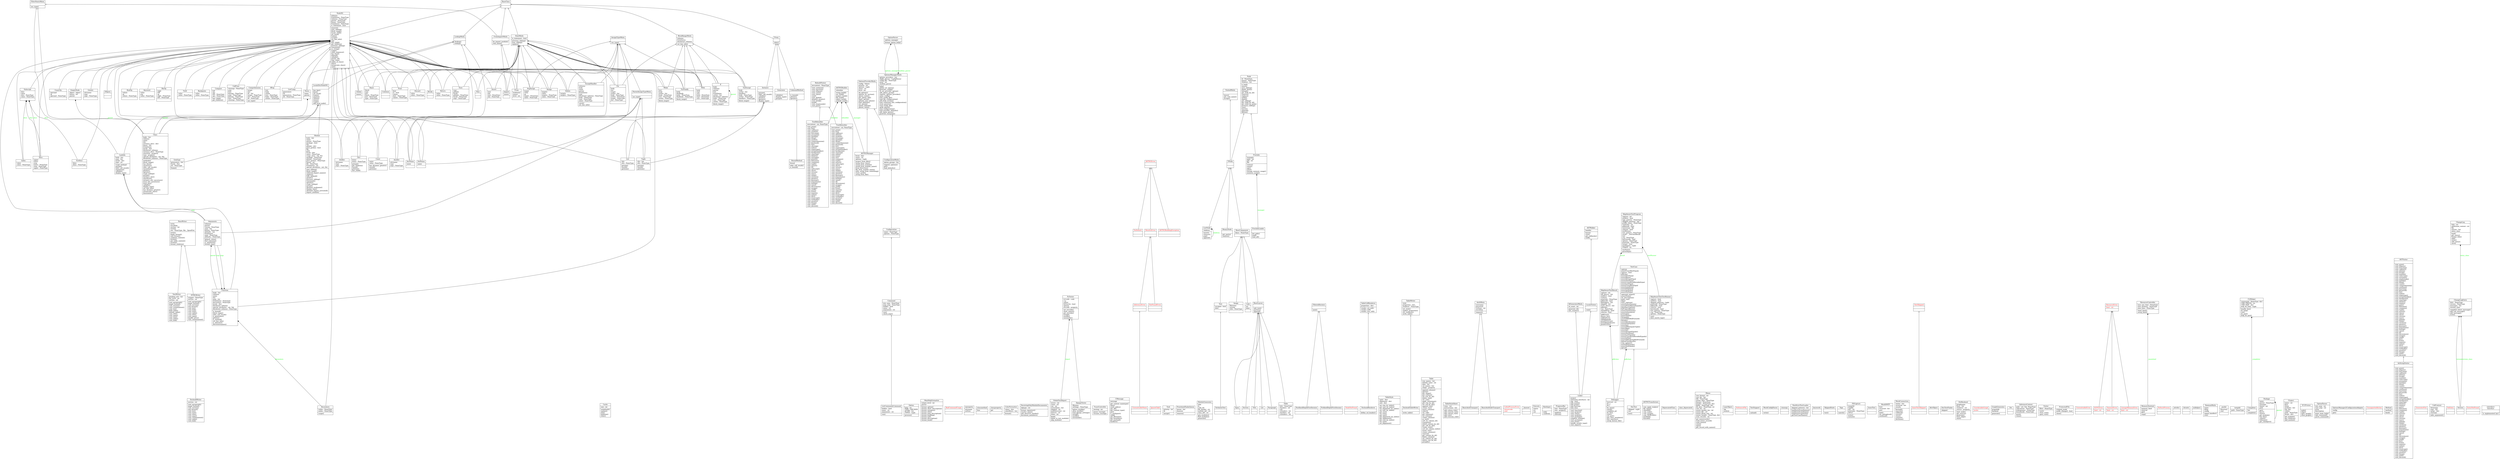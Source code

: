digraph "classes_No_Name" {
charset="utf-8"
rankdir=BT
"4" [shape="record", label="{BaseWriter|write\lencoding\lsection : int\lwriteln\lout : NoneType, file, _SpoofOut\l|write()\lbegin_format()\lend_format()\lcompute_content()\lformat()\lget_table_content()\lwriteln()\lformat_children()\l}"];
"8" [shape="record", label="{DocbookWriter|section : int\l|visit_paragraph()\lbegin_format()\lvisit_section()\lend_format()\lvisit_list()\lvisit_text()\lvisit_title()\lvisit_span()\lvisit_verbatimtext()\lvisit_table()\lvisit_link()\l}"];
"10" [shape="record", label="{FilterStmtsMixin|\l|ass_type()\l}"];
"11" [shape="record", label="{ParentAssignTypeMixin|\l|ass_type()\l}"];
"12" [shape="record", label="{FromImportMixIn|\l|do_import_module()\lreal_name()\l}"];
"13" [shape="record", label="{BlockRangeMixIn|tolineno\lfromlineno\lblockstart_tolineno\l|set_line_info()\l}"];
"14" [shape="record", label="{StmtMixIn|is_statement : bool\l|previous_sibling()\lnext_sibling()\lreplace()\l}"];
"15" [shape="record", label="{AssignTypeMixin|\l|ass_type()\l}"];
"17" [shape="record", label="{TextWriter|pending_urls : list\llist_level : int\lsection : int\l|visit_paragraph()\lbegin_format()\lvisit_section()\lvisit_verbatimtext()\lvisit_list()\lfield_table()\ldefault_table()\lvisit_title()\lvisit_span()\lvisit_text()\lvisit_table()\lvisit_link()\l}"];
"19" [shape="record", label="{Cache|size : int\l|setdefault()\lupdate()\lpop()\lpopitem()\lclear()\l}"];
"21" [shape="record", label="{RebuildVisitor|asscontext : NoneType\l|visit_continue()\lvisit_function()\lvisit_ellipsis()\lvisit_const()\lvisit_class()\lvisit()\lvisit_global()\ldelayed_assattr()\lvisit_break()\lbuild()\lvisit_emptynode()\lvisit_pass()\l}"];
"23" [shape="record", label="{Option|help : str\lTYPE_CHECKER\lATTRS : list\lTYPES : tuple\l|process()\l}"];
"24" [shape="record", label="{OptionParser|options_manager\l|format_option_help()\l}"];
"25" [shape="record", label="{ManHelpFormatter|output_level : int\lparser\l|format_option()\lformat_short_description()\lformat_synopsis()\lformat_title()\lformat_long_description()\lformat_heading()\lformat_tail()\lformat_description()\lformat_head()\l}"];
"27" [fontcolor="red", shape="record", label="{BadCommandUsage|\l|}"];
"28" [shape="record", label="{Command|min_args : NoneType\lmax_args : NoneType\lhidden : bool\lname : str\larguments : str\l|run()\lcheck_args()\l}"];
"29" [shape="record", label="{ListCommandsCommand|hidden : bool\lname : str\larguments : str\l|run()\l}"];
"31" [shape="record", label="{wproperty|attrname\lsetfunc\l|}"];
"32" [shape="record", label="{iclassmethod|func\l|}"];
"33" [shape="record", label="{classproperty|get\l|}"];
"35" [shape="record", label="{ColorFormatter|colors : dict\lcolorfilters : list\l|format()\l}"];
"37" [shape="record", label="{LocalsDictNodeNG|\l|has_key()\lkeys()\lset_local()\lframe()\lqname()\lvalues()\litems()\lscope()\ladd_local_node()\l}"];
"38" [shape="record", label="{Function|body : list\ltolineno\lname\ldoc\largs : list\lfromlineno : NoneType\ldecorators : NoneType\llocals : dict\lblockstart_tolineno\lspecial_attributes : set, Set\lblockstart_tolineno : NoneType\l|is_bound()\lblock_range()\linfer_call_result()\lis_generator()\lgetattr()\lis_method()\lset_line_info()\lis_abstract()\ldecoratornames()\l}"];
"39" [shape="record", label="{Class|body : list\ltolineno\lname\ldoc\linstance_attrs : dict\lbases : list\lfromlineno\llocals : dict\lblockstart_tolineno\linstance_attrs : NoneType\lnewstyle : property\ltype : property\lspecial_attributes : set, Set\lblockstart_tolineno : NoneType\l|methods()\lblock_range()\lhas_base()\lancestors()\linfer_call_result()\lmymethods()\lgetattr()\ligetattr()\lscope_lookup()\lpytype()\linstance_attr()\linterfaces()\linstance_attr_ancestors()\llocal_attr_ancestors()\llocal_attr()\lcallable()\ldisplay_type()\lset_line_info()\lhas_dynamic_getattr()\linstanciate_class()\lbasenames()\l}"];
"40" [shape="record", label="{GenExpr|generators : list\llocals : dict\lelt : NoneType\l|frame()\l}"];
"41" [shape="record", label="{Lambda|body : list\largs : list\llocals : dict\ltype : str\l|scope_lookup()\lpytype()\linfer_call_result()\largnames()\lcallable()\ldisplay_type()\l}"];
"42" [shape="record", label="{Module|body : list\lname\lparent : NoneType\lpackage : bool\ldoc\lglobals : dict\lpure_python : bool\lfile\lpath\llocals : dict\lname : NoneType\lscope_attrs : set, Set\lpackage : NoneType\lglobals : NoneType\lpure_python : NoneType\llineno : int\lfile : NoneType\lfromlineno : int\lspecial_attributes : set, Set\l|next_sibling()\lblock_range()\lwildcard_import_names()\lreplace()\lfully_defined()\lgetattr()\lprevious_sibling()\lstatement()\ligetattr()\lscope_lookup()\lpytype()\labsolute_modname()\ldisplay_type()\labsolute_import_activated()\limport_module()\l}"];
"44" [shape="record", label="{DocstringOnlyModuleDocumenter|objtype : str\l|format_signature()\lresolve_name()\ladd_directive_header()\ldocument_members()\l}"];
"49" [shape="record", label="{GlobalTestReport|errors : int\lctime : int\lran : int\lerrmodules : list\lskipped : int\lmodulescount : int\lfailures : int\lttime : int\l|feed()\lfailed_to_test_module()\lskip_module()\l}"];
"50" [shape="record", label="{TraceController|nesting : int\l|pause_tracing()\lresume_tracing()\l}"];
"51" [shape="record", label="{DjangoTester|dbname\lsettings : NoneType\l|before_testfile()\lafter_testfile()\lload_django_settings()\ltestall()\ltestfile()\ltestonedir()\l}"];
"52" [shape="record", label="{PyTester|errcode : code\lcvg\lreport\lfirstwrite : bool\loptions\lerrcode : property\l|set_errcode()\lshow_report()\lget_errcode()\ltestall()\ltestfile()\ltestonedir()\l}"];
"54" [shape="record", label="{UMessage|message\l|get_content_maintype()\ldate()\lmulti_addrs()\lget_all()\lget_content_type()\lget()\lis_multipart()\lwalk()\lget_filename()\lget_boundary()\lget_payload()\lheaders()\l}"];
"56" [fontcolor="red", shape="record", label="{NoDefault|\l|}"];
"57" [fontcolor="red", shape="record", label="{ResolveError|\l|}"];
"58" [fontcolor="red", shape="record", label="{InferenceError|\l|}"];
"59" [fontcolor="red", shape="record", label="{NotFoundError|\l|}"];
"60" [fontcolor="red", shape="record", label="{UnresolvableName|\l|}"];
"61" [fontcolor="red", shape="record", label="{ASTNGError|\l|}"];
"62" [fontcolor="red", shape="record", label="{ASTNGBuildingException|\l|}"];
"63" [fontcolor="red", shape="record", label="{IgnoreChild|\l|}"];
"65" [shape="record", label="{TreeRebuilder|asscontext : str, NoneType\l|visit_print()\lvisit_list()\lvisit_callfunc()\lvisit_module()\lvisit_listcomp()\lvisit_assname()\lvisit_lambda()\lvisit_ifexp()\lvisit_asslist()\lvisit_comprehension()\lvisit_keyword()\lvisit_for()\lvisit_sliceobj()\lvisit_index()\lvisit_augassign()\lvisit_excepthandler()\lvisit_backquote()\lvisit_unaryop()\lvisit_delattr()\lvisit_asstuple()\lvisit_printnl()\lvisit_delname()\lvisit_compare()\lvisit_tuple()\lvisit_assert()\lvisit_if()\lvisit_subscript()\lvisit_slice()\lvisit_return()\lvisit_exec()\lvisit_while()\lvisit_extslice()\lvisit_getattr()\lvisit_genexpr()\lvisit_arguments()\lvisit_boolop()\lvisit_raise()\lvisit_decorators()\lvisit_assign()\lvisit_yield()\lvisit_from()\lvisit_import()\lvisit_name()\lvisit_dict()\lvisit_tryexcept()\lvisit_tryfinally()\lvisit_assattr()\lvisit_binop()\lvisit_with()\lvisit_discard()\l}"];
"67" [shape="record", label="{Task|priority : int\lid\l|merge()\l}"];
"68" [shape="record", label="{PrioritizedTasksQueue|queue : list\lmaxsize\l|remove()\l}"];
"71" [shape="record", label="{ModuleGenerator|title\lfn\lcode_dir\lfile_header : str\lmodule_def : str\lclass_def : str\l|gen_modules()\lfind_modules()\lgenerate()\l}"];
"73" [shape="record", label="{Node|id : NoneType\lparent : NoneType\lchildren : list\l|is_leaf()\linsert()\lnext_sibling()\ldepth_down()\llineage()\lget_node_by_id()\lremove()\lreplace()\lwidth()\ldepth()\lget_sibling()\lget_child_by_id()\lget_child_by_path()\lprevious_sibling()\lroot()\lleaves()\lappend()\lflatten()\l}"];
"74" [shape="record", label="{ListNode|children\l|insert()\lremove()\lpop()\lappend()\l}"];
"75" [shape="record", label="{PostfixedDepthFirstIterator|\l|}"];
"76" [shape="record", label="{BinaryNode|\l|get_parts()\lremove()\l}"];
"77" [fontcolor="red", shape="record", label="{NodeNotFound|\l|}"];
"78" [shape="record", label="{VNode|\l|}"];
"79" [shape="record", label="{PrefixedDepthFirstIterator|\l|}"];
"82" [shape="record", label="{DocbookRenderer|\l|define_col_header()\l}"];
"83" [shape="record", label="{TableCellRenderer|properties : dict\l|render_col_cell()\lrender_cell()\lrender_row_cell()\l}"];
"84" [shape="record", label="{TableStyle|units : dict\lalignment : dict\lsize : dict\l|set_size_by_index()\lget_unit_by_index()\lset_alignment_by_index()\lset_unit_by_index()\lget_size()\lset_size()\lget_unit()\lget_alignment_by_index()\lget_alignment()\lget_size_by_index()\lset_unit()\lset_alignment()\l}"];
"85" [shape="record", label="{TableWriter|style\lproperties : dict\lrenderer : NoneType\l|set_style()\lupdate_properties()\lset_renderer()\lwrite_table()\l}"];
"86" [shape="record", label="{DocbookTableWriter|\l|write_table()\l}"];
"87" [shape="record", label="{Table|row_names : list\ldefault_value : int\ldata : list\lcol_names : list\lshape : property\l|append_column()\lpprint()\lget_shape()\lget_column()\lset_row_by_id()\ldelete_row()\lset_row()\lapply_stylesheet()\lget_row_by_id()\lset_cell_by_ids()\lappend_row()\lcreate_row()\linsert_column()\lselect()\lset_cell()\lget_columns()\lset_column()\lcreate_column()\las_text()\lsort_by_column_id()\ltranspose()\ldelete_column_by_id()\lget_cell_by_ids()\lcreate_rows()\lsort_by_column_index()\linsert_row()\lcreate_columns()\lremove()\lget_column_by_id()\ldelete_column()\lset_column_by_id()\ldelete_row_by_id()\lgroupby()\l}"];
"88" [shape="record", label="{TableStyleSheet|rules : list\linstructions : list\l|add_colavg_rule()\ladd_rowavg_rule()\ladd_colsum_rule()\ladd_rule()\ladd_rowsum_rule()\l}"];
"90" [shape="record", label="{BasicAuthTransport|\l|}"];
"91" [shape="record", label="{BasicAuthSafeTransport|\l|}"];
"92" [shape="record", label="{AuthMixin|username\lpassword\lverbose : int\lencoding\l|request()\l}"];
"94" [fontcolor="red", shape="record", label="{CalledProcessError|returncode\lcmd\l|}"];
"95" [shape="record", label="{_baseset|\l|}"];
"97" [shape="record", label="{Execute|status\lerr\lout\l|}"];
"98" [shape="record", label="{RawInput|\l|ask()\lconfirm()\l}"];
"99" [shape="record", label="{ProgressBar|text : NoneType\ltext : property\l|update()\lrefresh()\l}"];
"101" [shape="record", label="{Linker|project\linherited_interfaces : int\ltag : bool\llink_module\llink_project\llink_function\llink_class\l|visit_function()\lvisit_project()\lvisit_class()\lvisit_module()\lvisit_package()\lcompute_module()\lvisit_assname()\lvisit_from()\lhandle_assattr_type()\lvisit_import()\l}"];
"102" [shape="record", label="{IdGeneratorMixIn|id_count : int\l|generate_id()\linit_counter()\l}"];
"104" [shape="record", label="{Debugger|lastcmd : str\ldo_o\ldo_l\l|do_open()\lsetup()\lcomplete_p()\ldo_list()\lstart()\lset_quit()\lget_class_members()\lattr_matches()\lsetup_history_file()\l}"];
"106" [shape="record", label="{ASTNGTransformer|\l|com_apply_trailer()\lfile_input()\lclassdef()\lcom_node()\lcom_assign()\lcom_NEWLINE()\llambdef()\lfuncdef()\l}"];
"108" [shape="record", label="{ASTNGBuilder|rebuilder\l|string_build()\last_build()\linspect_build()\lfile_build()\lobject_build()\lmodule_build()\l}"];
"110" [shape="record", label="{DeprecatedClass|\l|}"];
"111" [shape="record", label="{class_deprecated|\l|}"];
"113" [shape="record", label="{Dbase|row_format : str\lrow_ids : list\lfdb : NoneType\lmemo_data : NoneType\lfmemo : NoneType\lheader : NoneType, dict\lfields : NoneType, dict\ldb_data : NoneType, str\lrow_len : int\lmemo_header_len : int\lmemo_file : str\lmemo_block_size : int\lmemo_header : NoneType, dict\lnum_records : int\l|get_numrecords()\lread_memo_record()\lread_memo()\lclose()\lopen()\lget_record_with_names()\l}"];
"115" [shape="record", label="{LazyObject|obj\lmodule\l|}"];
"116" [fontcolor="red", shape="record", label="{NoSourceFile|\l|}"];
"118" [shape="record", label="{TestSupport|\l|unload()\l}"];
"119" [shape="record", label="{MockConfigParser|\l|write()\l}"];
"120" [shape="record", label="{starargs|\l|}"];
"121" [shape="record", label="{NonStrictTestLoader|skipped_patterns : list\l|loadTestsFromNames()\lloadTestsFromName()\lloadTestsFromSuite()\lgetTestCaseNames()\l}"];
"122" [shape="record", label="{keywords|\l|}"];
"123" [shape="record", label="{SkippedSuite|\l|test()\l}"];
"124" [shape="record", label="{SkipAwareTestProgram|capture : int\lexitfirst : bool\ltags_pattern : NoneType\lskipped_patterns : list\lprofile_name : NoneType\lverbosity : int\lpdbmode : bool\loutstream : file\lcolorize : bool\ltestRunner\ltest_pattern : NoneType\lresult : _TextTestResult\ltest\lcvg : NoneType\lbatchmode : bool\loptions : NoneType\lprintonly : NoneType\lrestart : bool\ltestNames : tuple\lUSAGE : str\l|runTests()\lparseArgs()\l}"];
"125" [shape="record", label="{Tags|\l|match()\l}"];
"126" [shape="record", label="{SkipAwareTextTestRunner|capture : bool\lexitfirst : bool\lskipped_patterns : tuple\lprintonly : NoneType\lpdbmode : bool\lcolorize : bool\lbatchmode : bool\ltest_pattern : NoneType\lcvg : NoneType\loptions : NoneType\l|run()\ldoes_match_tags()\l}"];
"127" [shape="record", label="{TestCase|capture\lassertUnordIterEquals\lcapture : bool\lpdbclass\lassertDictEqual\lassertRaises\lassertStreamEqual\lassertTextEqual\lassertUnorderedIterableEqual\lassertListEqual\lassertUnordIterEqual\lassertLineEqual\lassertFileEqual\lassertSetEqual\lassertDirEqual\l|captured_output()\lassertNone()\lset_description()\lquiet_run()\lskip()\lstart_capture()\lassertLinesEquals()\lassertFloatAlmostEquals()\lshortDescription()\lfailUnlessRaises()\lassertTextEquals()\lassertIsInstance()\lprintonly()\lassertNotIn()\ldatapath()\lassertXMLWellFormed()\ldatadir()\lassertDictEquals()\lassertFileEquals()\lassertIn()\lassertXMLEqualsTuple()\linnerSkip()\lassertIs()\lassertStreamEquals()\lassertNotNone()\lassertListEquals()\lassertUnorderedIterableEquals()\lassertIsNot()\lassertXMLStringWellFormed()\ldefaultTestResult()\lstop_capture()\lassertDirEquals()\lassertSetEquals()\loptval()\l}"];
"128" [shape="record", label="{DocTest|skipped : tuple\lrun\l|test()\l}"];
"129" [shape="record", label="{FDCapture|targetfd\ltmpfile\lattr : str\lprintonly : NoneType\loldval\l|write()\lrestore()\l}"];
"130" [shape="record", label="{InnerTest|\l|}"];
"131" [shape="record", label="{MockSMTP|host\lreveived : list\lport\l|quit()\lset_debuglevel()\lsendmail()\l}"];
"132" [shape="record", label="{MockConnection|states : list\lreceived : list\lresults\l|fetchall()\lexecute()\lrollback()\lcursor()\lclose()\lcommit()\lfetchone()\l}"];
"133" [fontcolor="red", shape="record", label="{InnerTestSkipped|\l|}"];
"134" [fontcolor="red", shape="record", label="{TestSkipped|\l|}"];
"135" [shape="record", label="{AttrObject|\l|}"];
"136" [shape="record", label="{DocTestFinder|skipped\l|}"];
"137" [shape="record", label="{SkipAwareTestResult|capture : int\lfail_descrs : list\lexitfirst : bool\lverbose\lprintonly : NoneType\lpdbmode : bool\ldebuggers : list\lskipped : list\lerror_descrs : list\lpdbclass\lcvg : NoneType\lshouldStop : bool\lcolorize : bool\l|addError()\ldescrs_for()\laddFailure()\laddSkipped()\lprintErrorList()\lprintSkippedList()\lprintErrors()\l}"];
"139" [shape="record", label="{HTMLWriter|snippet : NoneType\lsection : int\l|visit_paragraph()\lbegin_format()\lvisit_section()\lend_format()\lvisit_list()\lvisit_link()\lvisit_text()\lvisit_table()\lvisit_title()\lvisit_span()\lhandle_attrs()\lvisit_verbatimtext()\l}"];
"144" [shape="record", label="{Span|\l|}"];
"145" [shape="record", label="{Section|\l|}"];
"146" [shape="record", label="{Title|\l|}"];
"147" [shape="record", label="{Text|escaped : bool\ldata\l|}"];
"148" [shape="record", label="{Image|filename\lstream\ltitle : NoneType\l|}"];
"149" [shape="record", label="{List|\l|}"];
"150" [shape="record", label="{Paragraph|\l|}"];
"151" [shape="record", label="{Link|url\llabel\l|}"];
"152" [shape="record", label="{VerbatimText|\l|}"];
"153" [shape="record", label="{Table|title : NoneType\lrheaders : int\lcols\lrrheaders : int\lcheaders : int\lrcheaders : int\l|}"];
"154" [shape="record", label="{BaseComponent|klass : NoneType\l|}"];
"155" [shape="record", label="{BaseLayout|\l|add_text()\lparents()\lappend()\l}"];
"158" [shape="record", label="{DotBackend|graphname\llines : list\lrenderer : str\lsource : property\l|emit_node()\lget_source()\lgenerate()\lemit_edge()\lemit()\l}"];
"159" [fontcolor="red", shape="record", label="{UnorderableGraph|cycles\l|}"];
"160" [shape="record", label="{GraphGenerator|propshdlr\lbackend\l|generate()\l}"];
"162" [shape="record", label="{Index|value\lvalue : NoneType\l|}"];
"163" [shape="record", label="{Global|names\l|}"];
"164" [shape="record", label="{Const|name\lvalue : NoneType\l|has_dynamic_getattr()\litered()\lgetitem()\l}"];
"165" [shape="record", label="{Raise|tback\ltype\linst\ltback : NoneType\linst : NoneType\ltype : NoneType\l|}"];
"166" [shape="record", label="{For|body\liter\ltarget\lorelse : list\lbody : NoneType\lorelse : NoneType\ltarget : NoneType\liter : NoneType\l|}"];
"167" [shape="record", label="{UnaryOp|operand\lop\loperand : NoneType\l|}"];
"168" [shape="record", label="{DelAttr|attrname\lexpr\lexpr : NoneType\l|}"];
"169" [shape="record", label="{Getattr|attrname\lexpr\lexpr : NoneType\l|}"];
"170" [shape="record", label="{Slice|upper\llower\lstep\llower : NoneType\lstep : NoneType\lupper : NoneType\l|}"];
"171" [shape="record", label="{Dict|items\litems : NoneType\l|pytype()\lget_children()\litered()\lgetitem()\llast_child()\l}"];
"172" [shape="record", label="{Arguments|tolineno\lparent\lvararg : NoneType\largs : list\lkwarg : NoneType\ldefaults : list\lfromlineno\largs : NoneType\ldefaults : NoneType\l|default_value()\lfind_argname()\lis_argument()\lformat_args()\l}"];
"173" [shape="record", label="{Import|names\l|}"];
"174" [shape="record", label="{Print|dest\lnl : bool\lvalues\ldest : NoneType\lvalues : NoneType\l|}"];
"175" [shape="record", label="{Ellipsis|\l|}"];
"176" [shape="record", label="{Subscript|slice\lvalue\lslice : NoneType\lvalue : NoneType\l|}"];
"177" [shape="record", label="{Decorators|nodes : NoneType\lnodes : NoneType\l|scope()\l}"];
"178" [shape="record", label="{TryExcept|body\lorelse : list\lhandlers\lbody : NoneType\lorelse : NoneType\lhandlers : NoneType\l|block_range()\l}"];
"179" [shape="record", label="{Name|name\lparent\l|}"];
"180" [shape="record", label="{Break|\l|}"];
"181" [shape="record", label="{Return|value\lvalue : NoneType\l|}"];
"182" [shape="record", label="{Assert|test\lfail\ltest : NoneType\lfail : NoneType\l|}"];
"183" [shape="record", label="{Tuple|elts : list\lelts : NoneType\l|pytype()\litered()\lgetitem()\l}"];
"184" [shape="record", label="{TryFinally|body\lfinalbody\lbody : NoneType\lfinalbody : NoneType\l|block_range()\l}"];
"185" [shape="record", label="{EmptyNode|object : object\llineno : int\lparent\l|}"];
"186" [shape="record", label="{With|body\lexpr\lvars\lbody : NoneType\lexpr : NoneType\lvars : NoneType\l|}"];
"187" [shape="record", label="{BoolOp|values\lop\lvalues : NoneType\l|}"];
"188" [shape="record", label="{AssAttr|attrname\lexpr\lexpr : NoneType\l|}"];
"189" [shape="record", label="{Keyword|value\larg\lvalue : NoneType\l|}"];
"190" [shape="record", label="{BinOp|right\lleft\lop\lright : NoneType\lleft : NoneType\l|}"];
"191" [shape="record", label="{AugAssign|target\lvalue\lop\ltarget : NoneType\lvalue : NoneType\l|}"];
"192" [shape="record", label="{List|elts\lelts : NoneType\l|pytype()\litered()\lgetitem()\l}"];
"193" [shape="record", label="{Yield|value\lvalue : NoneType\l|}"];
"194" [shape="record", label="{ExceptHandler|tolineno\lbody\lname\lparent\lfromlineno\ltype\lblockstart_tolineno : NoneType\lbody : NoneType\ltype : NoneType\lname : NoneType\l|catch()\lset_line_info()\l}"];
"195" [shape="record", label="{AssName|name\l|}"];
"196" [shape="record", label="{From|modname\lnames\llevel : int\l|}"];
"197" [shape="record", label="{Continue|\l|}"];
"198" [shape="record", label="{Backquote|value\lvalue : NoneType\l|}"];
"199" [shape="record", label="{Discard|value\lvalue : NoneType\l|}"];
"200" [shape="record", label="{Assign|targets\lvalue\ltargets : NoneType\lvalue : NoneType\l|}"];
"201" [shape="record", label="{Delete|targets\ltargets : NoneType\l|}"];
"202" [shape="record", label="{ExtSlice|dims\ldims : NoneType\l|}"];
"203" [shape="record", label="{Compare|left\lops\lleft : NoneType\lops : NoneType\l|last_child()\lget_children()\l}"];
"204" [shape="record", label="{DelName|name\l|}"];
"205" [shape="record", label="{CallFunc|starargs : NoneType\largs\lfunc\lkwargs : NoneType\largs : NoneType\lkwargs : NoneType\lfunc : NoneType\lstarargs : NoneType\l|}"];
"206" [shape="record", label="{Exec|expr\lglobals\llocals\lglobals : NoneType\llocals : NoneType\lexpr : NoneType\l|}"];
"207" [shape="record", label="{While|test\lbody\lorelse : list\lbody : NoneType\ltest : NoneType\lorelse : NoneType\l|block_range()\l}"];
"208" [shape="record", label="{LookupMixIn|\l|ilookup()\llookup()\l}"];
"209" [shape="record", label="{Comprehension|target\liter\lifs : list\ltarget : NoneType\liter : NoneType\lifs : NoneType\l|ass_type()\l}"];
"210" [shape="record", label="{Pass|\l|}"];
"211" [shape="record", label="{IfExp|test\lbody\lorelse\ltest : NoneType\lbody : NoneType\lorelse : NoneType\l|}"];
"212" [shape="record", label="{ListComp|generators\lelt\lgenerators : NoneType\lelt : NoneType\l|}"];
"213" [shape="record", label="{If|body\ltolineno\lparent\ltest\lfromlineno\lorelse : list\lblockstart_tolineno\lbody : NoneType\ltest : NoneType\lorelse : NoneType\l|block_range()\l}"];
"216" [shape="record", label="{Generator|\l|callable()\ldisplay_type()\lpytype()\l}"];
"217" [shape="record", label="{Instance|\l|pytype()\linfer_call_result()\lcallable()\lgetattr()\ligetattr()\ldisplay_type()\l}"];
"218" [shape="record", label="{Proxy|\l|infer()\l}"];
"219" [shape="record", label="{UnboundMethod|\l|is_bound()\lgetattr()\ligetattr()\l}"];
"220" [shape="record", label="{_Yes|\l|}"];
"221" [shape="record", label="{InferenceContext|path : set, Set, NoneType\lcallcontext : NoneType\llookupname : NoneType\lboundnode : NoneType\l|push()\lclone()\l}"];
"222" [shape="record", label="{NodeNG|tolineno\lfromlineno : NoneType\ltolineno : NoneType\lparent : NoneType\llineno : NoneType\lfromlineno : NoneType\lis_statement : bool\l|nearest()\lnext_sibling()\lblock_range()\llocate_child()\lset_local()\lframe()\laccept()\lset_line_info()\leq()\llast_child()\lget_children()\lprevious_sibling()\lstatement()\las_string()\lscope()\lchild_sequence()\lhas_base()\linfered()\lcallable()\lparent_of()\lrepr_tree()\lnodes_of_class()\linfer()\linstanciate_class()\lroot()\l}"];
"223" [shape="record", label="{BoundMethod|bound\l|infer_call_result()\lis_bound()\l}"];
"224" [shape="record", label="{BaseClass|\l|}"];
"226" [shape="record", label="{Visitor|filter : NoneType\l|visit()\lclose_visit()\lopen_visit()\l}"];
"227" [shape="record", label="{FilteredIterator|\l|next()\l}"];
"228" [shape="record", label="{VisitedMixIn|\l|leave()\lget_visit_name()\laccept()\l}"];
"230" [shape="record", label="{ProtectedFile|original_mode\lmode_changed : bool\l|close()\l}"];
"231" [fontcolor="red", shape="record", label="{UnresolvableError|\l|}"];
"233" [fontcolor="red", shape="record", label="{XCPUError|limit : str\l|}"];
"234" [shape="record", label="{ProcInfoLoader|\l|list_pids()\lload()\lload_all()\l}"];
"235" [shape="record", label="{ResourceController|max_cpu_time : NoneType\lmax_memory : NoneType\lmax_time : NoneType\l|clean_limit()\lsetup_limit()\l}"];
"236" [shape="record", label="{MemorySentinel|memory_limit\linterval\lgpid\l|stop()\l}"];
"237" [fontcolor="red", shape="record", label="{ResourceError|limit : str\l|}"];
"238" [shape="record", label="{ProcInfo|manager\lppid : int\lpid : int\lfile\l|status()\lname()\lage()\ltime()\llineage_memory_usage()\lmemory_usage()\l}"];
"239" [fontcolor="red", shape="record", label="{TimeoutError|limit : str\l|}"];
"240" [fontcolor="red", shape="record", label="{LineageMemoryError|limit : str\l|}"];
"241" [fontcolor="red", shape="record", label="{NoSuchProcess|\l|}"];
"243" [shape="record", label="{attrdict|\l|}"];
"244" [shape="record", label="{dictattr|\l|}"];
"245" [shape="record", label="{nullobject|\l|}"];
"248" [shape="record", label="{TreeRebuilder|asscontext : str, NoneType\l|visit_print()\lvisit_list()\lvisit_callfunc()\lvisit_delete()\lvisit_module()\lvisit_listcomp()\lvisit_lambda()\lvisit_ifexp()\lvisit_comprehension()\lvisit_keyword()\lvisit_for()\lvisit_augassign()\lvisit_excepthandler()\lvisit_backquote()\lvisit_unaryop()\lvisit_index()\lvisit_num()\lvisit_str()\lvisit_compare()\lvisit_tuple()\lvisit_assert()\lvisit_subscript()\lvisit_slice()\lvisit_return()\lvisit_exec()\lvisit_while()\lvisit_extslice()\lvisit_getattr()\lvisit_genexpr()\lvisit_arguments()\lvisit_boolop()\lvisit_raise()\lvisit_if()\lvisit_decorators()\lvisit_assign()\lvisit_yield()\lvisit_from()\lvisit_import()\lvisit_name()\lvisit_dict()\lvisit_tryexcept()\lvisit_tryfinally()\lvisit_assattr()\lvisit_binop()\lvisit_with()\lvisit_discard()\l}"];
"251" [shape="record", label="{DaemonMixIn|name\ldelay\lconfig\l|signal_handler()\lrun()\l}"];
"253" [shape="record", label="{pushd|directory\lcwd\l|}"];
"254" [shape="record", label="{tempdir|path : NoneType\l|}"];
"256" [shape="record", label="{CLIHelper|commands : NoneType, dict\lCMD_PREFIX : str\lCMD_MAP : dict\lhelp_do_help : tuple\l|handle_line()\ldo_help()\lrun()\ldo_quit()\lhelp_do_quit()\l}"];
"257" [shape="record", label="{Completer|list\l|complete()\l}"];
"260" [shape="record", label="{Package|name\lparent : NoneType\lmanager\llineno : int\lpath\l|get()\lkeys()\litems()\lget_module()\lhas_key()\lvalues()\lfullname()\lget_subobject()\l}"];
"261" [shape="record", label="{Project|name : str\lkeys\litems\lmodules : list\lhas_key\lvalues\lpath : NoneType\llocals : dict\l|get_module()\lget_children()\ladd_module()\l}"];
"262" [shape="record", label="{ASTNGManager|brain : dict\lname : str\loptions : tuple\l|project_from_files()\lastng_from_class()\lastng_from_module()\lastng_from_module_name()\lfrom_directory()\lfile_from_module_name()\linfer_astng_from_something()\lreset_cache()\lastng_from_file()\l}"];
"264" [shape="record", label="{VCGPrinter|\l|node()\ledge()\lopen_graph()\lclose_graph()\l}"];
"266" [shape="record", label="{OptionParser|min_args : int\lmax_args : int\lprog\ldescription\l|print_main_help()\ladd_command()\lparse_command()\l}"];
"268" [shape="record", label="{OptionsManager2ConfigurationAdapter|config\l|get()\l}"];
"269" [fontcolor="red", shape="record", label="{UnsupportedAction|\l|}"];
"270" [shape="record", label="{Method|method\l|bind()\l}"];
"271" [shape="record", label="{ConfigurationMixIn|option_groups : list\l|register_options()\lget()\lload_defaults()\l}"];
"272" [shape="record", label="{OptionsProviderMixIn|config : Values\lpriority : int\loptions : tuple\lname : str\llevel : int\l|all_options()\loptions_by_section()\loption_name()\lget_option_def()\linput_option()\loptions_and_values()\lload_defaults()\lset_option()\loption_default()\loption_value()\l}"];
"273" [shape="record", label="{OptionsManagerMixIn|options_providers : list\lcfgfile_parser : ConfigParser\lconfig_file : NoneType\lquiet : int\lcmdline_parser\l|help()\lglobal_set_option()\lgenerate_config()\lcb_set_provider_option()\ladd_option_group()\lregister_options_provider()\linput_config()\lload_config_file()\lload_file_configuration()\ladd_help_section()\lload_command_line_configuration()\lreset_parsers()\lread_config_file()\loptik_option()\lload_configuration()\lload_provider_defaults()\ladd_optik_option()\lgenerate_manpage()\l}"];
"274" [shape="record", label="{Configuration|name : NoneType\loptions : NoneType\l|}"];
"277" [shape="record", label="{LocalsVisitor|\l|visit()\l}"];
"278" [shape="record", label="{ASTWalker|handler\l|leave()\lvisit()\lget_callbacks()\lwalk()\l}"];
"279" [shape="record", label="{ASTVisitor|\l|visit_print()\lvisit_ellipsis()\lvisit_listcomp()\lvisit_callfunc()\lvisit_delete()\lvisit_break()\lvisit_module()\lvisit_subscript()\lvisit_assname()\lvisit_emptynode()\lvisit_lambda()\lvisit_ifexp()\lvisit_const()\lvisit_comprehension()\lvisit_continue()\lvisit_function()\lvisit_keyword()\lvisit_for()\lvisit_index()\lvisit_augassign()\lvisit_excepthandler()\lvisit_backquote()\lvisit_unaryop()\lvisit_delattr()\lvisit_empty()\lvisit_pass()\lvisit_delname()\lvisit_compare()\lvisit_tuple()\lvisit_assert()\lvisit_class()\lvisit_slice()\lvisit_return()\lvisit_exec()\lvisit_global()\lvisit_while()\lvisit_extslice()\lvisit_getattr()\lvisit_genexpr()\lvisit_arguments()\lvisit_boolop()\lvisit_raise()\lvisit_if()\lvisit_decorators()\lvisit_assign()\lvisit_yield()\lvisit_list()\lvisit_from()\lvisit_import()\lvisit_name()\lvisit_dict()\lvisit_tryexcept()\lvisit_tryfinally()\lvisit_assattr()\lvisit_binop()\lvisit_with()\lvisit_discard()\l}"];
"281" [shape="record", label="{AsStringVisitor|\l|visit_print()\lvisit_ellipsis()\lvisit_listcomp()\lvisit_callfunc()\lvisit_delete()\lvisit_break()\lvisit_module()\lvisit_subscript()\lvisit_assname()\lvisit_lambda()\lvisit_ifexp()\lvisit_const()\lvisit_comprehension()\lvisit_continue()\lvisit_function()\lvisit_keyword()\lvisit_for()\lvisit_index()\lvisit_augassign()\lvisit_excepthandler()\lvisit_backquote()\lvisit_unaryop()\lvisit_delattr()\lvisit_empty()\lvisit_pass()\lvisit_delname()\lvisit_compare()\lvisit_tuple()\lvisit_assert()\lvisit_class()\lvisit_slice()\lvisit_return()\lvisit_exec()\lvisit_global()\lvisit_while()\lvisit_extslice()\lvisit_getattr()\lvisit_genexpr()\lvisit_arguments()\lvisit_boolop()\lvisit_raise()\lvisit_if()\lvisit_decorators()\lvisit_assign()\lvisit_yield()\lvisit_list()\lvisit_from()\lvisit_import()\lvisit_name()\lvisit_dict()\lvisit_tryexcept()\lvisit_tryfinally()\lvisit_assattr()\lvisit_binop()\lvisit_with()\lvisit_discard()\l}"];
"283" [fontcolor="red", shape="record", label="{GeneratorExit|\l|}"];
"284" [shape="record", label="{CallContext|dstarargs\largs : list\lnargs : dict\lstarargs\l|infer_argument()\l}"];
"286" [fontcolor="red", shape="record", label="{NoEntry|\l|}"];
"287" [shape="record", label="{ChangeLog|title : str\ladditional_content : str\lfile\lentries : list\lentry_class\l|load()\lget_entry()\lformat_title()\ladd()\lwrite()\ladd_entry()\lsave()\l}"];
"288" [shape="record", label="{ChangeLogEntry|date : NoneType\lversion : NoneType\lmessages : list\lversion_class\l|complete_latest_message()\ladd_sub_message()\ladd_message()\lwrite()\l}"];
"289" [shape="record", label="{Version|\l|}"];
"290" [fontcolor="red", shape="record", label="{EntryNotFound|\l|}"];
"292" [shape="record", label="{«interface»\nInterface|\l|is_implemented_by()\l}"];
"8" -> "139" [arrowtail="none", arrowhead="empty"];
"11" -> "15" [arrowtail="none", arrowhead="empty"];
"12" -> "224" [arrowtail="none", arrowhead="empty"];
"12" -> "10" [arrowtail="none", arrowhead="empty"];
"13" -> "224" [arrowtail="none", arrowhead="empty"];
"14" -> "224" [arrowtail="none", arrowhead="empty"];
"17" -> "4" [arrowtail="none", arrowhead="empty"];
"28" -> "274" [arrowtail="none", arrowhead="empty"];
"29" -> "28" [arrowtail="none", arrowhead="empty"];
"37" -> "208" [arrowtail="none", arrowhead="empty"];
"37" -> "222" [arrowtail="none", arrowhead="empty"];
"38" -> "14" [arrowtail="none", arrowhead="empty"];
"38" -> "41" [arrowtail="none", arrowhead="empty"];
"39" -> "14" [arrowtail="none", arrowhead="empty"];
"39" -> "37" [arrowtail="none", arrowhead="empty"];
"39" -> "10" [arrowtail="none", arrowhead="empty"];
"40" -> "37" [arrowtail="none", arrowhead="empty"];
"41" -> "37" [arrowtail="none", arrowhead="empty"];
"41" -> "10" [arrowtail="none", arrowhead="empty"];
"42" -> "37" [arrowtail="none", arrowhead="empty"];
"51" -> "52" [arrowtail="none", arrowhead="empty"];
"56" -> "61" [arrowtail="none", arrowhead="empty"];
"57" -> "61" [arrowtail="none", arrowhead="empty"];
"58" -> "57" [arrowtail="none", arrowhead="empty"];
"59" -> "57" [arrowtail="none", arrowhead="empty"];
"60" -> "58" [arrowtail="none", arrowhead="empty"];
"62" -> "61" [arrowtail="none", arrowhead="empty"];
"65" -> "21" [arrowtail="none", arrowhead="empty"];
"74" -> "78" [arrowtail="none", arrowhead="empty"];
"75" -> "227" [arrowtail="none", arrowhead="empty"];
"76" -> "78" [arrowtail="none", arrowhead="empty"];
"78" -> "73" [arrowtail="none", arrowhead="empty"];
"78" -> "228" [arrowtail="none", arrowhead="empty"];
"79" -> "227" [arrowtail="none", arrowhead="empty"];
"82" -> "83" [arrowtail="none", arrowhead="empty"];
"86" -> "85" [arrowtail="none", arrowhead="empty"];
"90" -> "92" [arrowtail="none", arrowhead="empty"];
"91" -> "92" [arrowtail="none", arrowhead="empty"];
"101" -> "102" [arrowtail="none", arrowhead="empty"];
"101" -> "277" [arrowtail="none", arrowhead="empty"];
"128" -> "127" [arrowtail="none", arrowhead="empty"];
"133" -> "134" [arrowtail="none", arrowhead="empty"];
"139" -> "4" [arrowtail="none", arrowhead="empty"];
"144" -> "155" [arrowtail="none", arrowhead="empty"];
"145" -> "155" [arrowtail="none", arrowhead="empty"];
"146" -> "155" [arrowtail="none", arrowhead="empty"];
"147" -> "154" [arrowtail="none", arrowhead="empty"];
"148" -> "154" [arrowtail="none", arrowhead="empty"];
"149" -> "155" [arrowtail="none", arrowhead="empty"];
"150" -> "155" [arrowtail="none", arrowhead="empty"];
"151" -> "154" [arrowtail="none", arrowhead="empty"];
"152" -> "147" [arrowtail="none", arrowhead="empty"];
"153" -> "155" [arrowtail="none", arrowhead="empty"];
"154" -> "78" [arrowtail="none", arrowhead="empty"];
"155" -> "154" [arrowtail="none", arrowhead="empty"];
"162" -> "222" [arrowtail="none", arrowhead="empty"];
"163" -> "14" [arrowtail="none", arrowhead="empty"];
"163" -> "222" [arrowtail="none", arrowhead="empty"];
"164" -> "222" [arrowtail="none", arrowhead="empty"];
"164" -> "217" [arrowtail="none", arrowhead="empty"];
"165" -> "14" [arrowtail="none", arrowhead="empty"];
"165" -> "222" [arrowtail="none", arrowhead="empty"];
"166" -> "13" [arrowtail="none", arrowhead="empty"];
"166" -> "14" [arrowtail="none", arrowhead="empty"];
"166" -> "15" [arrowtail="none", arrowhead="empty"];
"166" -> "222" [arrowtail="none", arrowhead="empty"];
"167" -> "222" [arrowtail="none", arrowhead="empty"];
"168" -> "222" [arrowtail="none", arrowhead="empty"];
"168" -> "11" [arrowtail="none", arrowhead="empty"];
"169" -> "222" [arrowtail="none", arrowhead="empty"];
"170" -> "222" [arrowtail="none", arrowhead="empty"];
"171" -> "222" [arrowtail="none", arrowhead="empty"];
"171" -> "217" [arrowtail="none", arrowhead="empty"];
"172" -> "222" [arrowtail="none", arrowhead="empty"];
"172" -> "15" [arrowtail="none", arrowhead="empty"];
"173" -> "12" [arrowtail="none", arrowhead="empty"];
"173" -> "14" [arrowtail="none", arrowhead="empty"];
"173" -> "222" [arrowtail="none", arrowhead="empty"];
"174" -> "14" [arrowtail="none", arrowhead="empty"];
"174" -> "222" [arrowtail="none", arrowhead="empty"];
"175" -> "222" [arrowtail="none", arrowhead="empty"];
"176" -> "222" [arrowtail="none", arrowhead="empty"];
"177" -> "222" [arrowtail="none", arrowhead="empty"];
"178" -> "13" [arrowtail="none", arrowhead="empty"];
"178" -> "14" [arrowtail="none", arrowhead="empty"];
"178" -> "222" [arrowtail="none", arrowhead="empty"];
"179" -> "208" [arrowtail="none", arrowhead="empty"];
"179" -> "222" [arrowtail="none", arrowhead="empty"];
"180" -> "14" [arrowtail="none", arrowhead="empty"];
"180" -> "222" [arrowtail="none", arrowhead="empty"];
"181" -> "14" [arrowtail="none", arrowhead="empty"];
"181" -> "222" [arrowtail="none", arrowhead="empty"];
"182" -> "14" [arrowtail="none", arrowhead="empty"];
"182" -> "222" [arrowtail="none", arrowhead="empty"];
"183" -> "222" [arrowtail="none", arrowhead="empty"];
"183" -> "217" [arrowtail="none", arrowhead="empty"];
"183" -> "11" [arrowtail="none", arrowhead="empty"];
"184" -> "13" [arrowtail="none", arrowhead="empty"];
"184" -> "14" [arrowtail="none", arrowhead="empty"];
"184" -> "222" [arrowtail="none", arrowhead="empty"];
"185" -> "222" [arrowtail="none", arrowhead="empty"];
"186" -> "13" [arrowtail="none", arrowhead="empty"];
"186" -> "14" [arrowtail="none", arrowhead="empty"];
"186" -> "15" [arrowtail="none", arrowhead="empty"];
"186" -> "222" [arrowtail="none", arrowhead="empty"];
"187" -> "222" [arrowtail="none", arrowhead="empty"];
"188" -> "222" [arrowtail="none", arrowhead="empty"];
"188" -> "11" [arrowtail="none", arrowhead="empty"];
"189" -> "222" [arrowtail="none", arrowhead="empty"];
"190" -> "222" [arrowtail="none", arrowhead="empty"];
"191" -> "14" [arrowtail="none", arrowhead="empty"];
"191" -> "222" [arrowtail="none", arrowhead="empty"];
"191" -> "15" [arrowtail="none", arrowhead="empty"];
"192" -> "222" [arrowtail="none", arrowhead="empty"];
"192" -> "217" [arrowtail="none", arrowhead="empty"];
"192" -> "11" [arrowtail="none", arrowhead="empty"];
"193" -> "222" [arrowtail="none", arrowhead="empty"];
"194" -> "14" [arrowtail="none", arrowhead="empty"];
"194" -> "222" [arrowtail="none", arrowhead="empty"];
"194" -> "15" [arrowtail="none", arrowhead="empty"];
"195" -> "208" [arrowtail="none", arrowhead="empty"];
"195" -> "11" [arrowtail="none", arrowhead="empty"];
"195" -> "222" [arrowtail="none", arrowhead="empty"];
"196" -> "12" [arrowtail="none", arrowhead="empty"];
"196" -> "14" [arrowtail="none", arrowhead="empty"];
"196" -> "222" [arrowtail="none", arrowhead="empty"];
"197" -> "14" [arrowtail="none", arrowhead="empty"];
"197" -> "222" [arrowtail="none", arrowhead="empty"];
"198" -> "222" [arrowtail="none", arrowhead="empty"];
"199" -> "14" [arrowtail="none", arrowhead="empty"];
"199" -> "222" [arrowtail="none", arrowhead="empty"];
"200" -> "14" [arrowtail="none", arrowhead="empty"];
"200" -> "222" [arrowtail="none", arrowhead="empty"];
"200" -> "15" [arrowtail="none", arrowhead="empty"];
"201" -> "14" [arrowtail="none", arrowhead="empty"];
"201" -> "222" [arrowtail="none", arrowhead="empty"];
"201" -> "15" [arrowtail="none", arrowhead="empty"];
"202" -> "222" [arrowtail="none", arrowhead="empty"];
"203" -> "222" [arrowtail="none", arrowhead="empty"];
"204" -> "208" [arrowtail="none", arrowhead="empty"];
"204" -> "11" [arrowtail="none", arrowhead="empty"];
"204" -> "222" [arrowtail="none", arrowhead="empty"];
"205" -> "222" [arrowtail="none", arrowhead="empty"];
"206" -> "14" [arrowtail="none", arrowhead="empty"];
"206" -> "222" [arrowtail="none", arrowhead="empty"];
"207" -> "13" [arrowtail="none", arrowhead="empty"];
"207" -> "14" [arrowtail="none", arrowhead="empty"];
"207" -> "222" [arrowtail="none", arrowhead="empty"];
"208" -> "224" [arrowtail="none", arrowhead="empty"];
"209" -> "222" [arrowtail="none", arrowhead="empty"];
"210" -> "14" [arrowtail="none", arrowhead="empty"];
"210" -> "222" [arrowtail="none", arrowhead="empty"];
"211" -> "222" [arrowtail="none", arrowhead="empty"];
"212" -> "222" [arrowtail="none", arrowhead="empty"];
"213" -> "13" [arrowtail="none", arrowhead="empty"];
"213" -> "14" [arrowtail="none", arrowhead="empty"];
"213" -> "222" [arrowtail="none", arrowhead="empty"];
"216" -> "218" [arrowtail="none", arrowhead="empty"];
"217" -> "218" [arrowtail="none", arrowhead="empty"];
"218" -> "224" [arrowtail="none", arrowhead="empty"];
"219" -> "218" [arrowtail="none", arrowhead="empty"];
"222" -> "224" [arrowtail="none", arrowhead="empty"];
"223" -> "219" [arrowtail="none", arrowhead="empty"];
"233" -> "237" [arrowtail="none", arrowhead="empty"];
"238" -> "73" [arrowtail="none", arrowhead="empty"];
"239" -> "237" [arrowtail="none", arrowhead="empty"];
"240" -> "237" [arrowtail="none", arrowhead="empty"];
"248" -> "21" [arrowtail="none", arrowhead="empty"];
"262" -> "272" [arrowtail="none", arrowhead="empty"];
"271" -> "273" [arrowtail="none", arrowhead="empty"];
"271" -> "272" [arrowtail="none", arrowhead="empty"];
"274" -> "271" [arrowtail="none", arrowhead="empty"];
"277" -> "278" [arrowtail="none", arrowhead="empty"];
"281" -> "279" [arrowtail="none", arrowhead="empty"];
"273" -> "24" [arrowhead="diamond", style="solid", arrowtail="none", fontcolor="green", label="options_manager"];
"172" -> "38" [arrowhead="diamond", style="solid", arrowtail="none", fontcolor="green", label="args"];
"172" -> "38" [arrowhead="diamond", style="solid", arrowtail="none", fontcolor="green", label="args"];
"177" -> "38" [arrowhead="diamond", style="solid", arrowtail="none", fontcolor="green", label="decorators"];
"172" -> "41" [arrowhead="diamond", style="solid", arrowtail="none", fontcolor="green", label="args"];
"49" -> "52" [arrowhead="diamond", style="solid", arrowtail="none", fontcolor="green", label="report"];
"74" -> "74" [arrowhead="diamond", style="solid", arrowtail="none", fontcolor="green", label="children"];
"262" -> "108" [arrowhead="diamond", style="solid", arrowtail="none", fontcolor="green", label="_manager"];
"248" -> "108" [arrowhead="diamond", style="solid", arrowtail="none", fontcolor="green", label="rebuilder"];
"65" -> "108" [arrowhead="diamond", style="solid", arrowtail="none", fontcolor="green", label="rebuilder"];
"126" -> "124" [arrowhead="diamond", style="solid", arrowtail="none", fontcolor="green", label="testRunner"];
"137" -> "124" [arrowhead="diamond", style="solid", arrowtail="none", fontcolor="green", label="result"];
"104" -> "127" [arrowhead="diamond", style="solid", arrowtail="none", fontcolor="green", label="pdbclass"];
"104" -> "137" [arrowhead="diamond", style="solid", arrowtail="none", fontcolor="green", label="pdbclass"];
"38" -> "172" [arrowhead="diamond", style="solid", arrowtail="none", fontcolor="green", label="parent"];
"170" -> "176" [arrowhead="diamond", style="solid", arrowtail="none", fontcolor="green", label="slice"];
"170" -> "176" [arrowhead="diamond", style="solid", arrowtail="none", fontcolor="green", label="slice"];
"202" -> "176" [arrowhead="diamond", style="solid", arrowtail="none", fontcolor="green", label="slice"];
"162" -> "176" [arrowhead="diamond", style="solid", arrowtail="none", fontcolor="green", label="slice"];
"39" -> "179" [arrowhead="diamond", style="solid", arrowtail="none", fontcolor="green", label="parent"];
"39" -> "185" [arrowhead="diamond", style="solid", arrowtail="none", fontcolor="green", label="parent"];
"213" -> "213" [arrowhead="diamond", style="solid", arrowtail="none", fontcolor="green", label="parent"];
"236" -> "235" [arrowhead="diamond", style="solid", arrowtail="none", fontcolor="green", label="_msentinel"];
"234" -> "238" [arrowhead="diamond", style="solid", arrowtail="none", fontcolor="green", label="manager"];
"257" -> "256" [arrowhead="diamond", style="solid", arrowtail="none", fontcolor="green", label="_completer"];
"260" -> "260" [arrowhead="diamond", style="solid", arrowtail="none", fontcolor="green", label="parent"];
"24" -> "273" [arrowhead="diamond", style="solid", arrowtail="none", fontcolor="green", label="cmdline_parser"];
"288" -> "287" [arrowhead="diamond", style="solid", arrowtail="none", fontcolor="green", label="entry_class"];
"289" -> "288" [arrowhead="diamond", style="solid", arrowtail="none", fontcolor="green", label="version"];
"289" -> "288" [arrowhead="diamond", style="solid", arrowtail="none", fontcolor="green", label="version_class"];
}
